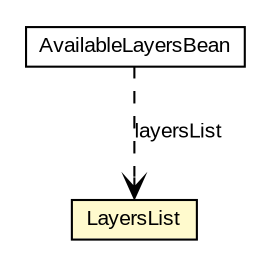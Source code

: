 #!/usr/local/bin/dot
#
# Class diagram 
# Generated by UMLGraph version R5_6-24-gf6e263 (http://www.umlgraph.org/)
#

digraph G {
	edge [fontname="arial",fontsize=10,labelfontname="arial",labelfontsize=10];
	node [fontname="arial",fontsize=10,shape=plaintext];
	nodesep=0.25;
	ranksep=0.5;
	// nl.mineleni.cbsviewer.util.AvailableLayersBean
	c2567 [label=<<table title="nl.mineleni.cbsviewer.util.AvailableLayersBean" border="0" cellborder="1" cellspacing="0" cellpadding="2" port="p" href="../AvailableLayersBean.html">
		<tr><td><table border="0" cellspacing="0" cellpadding="1">
<tr><td align="center" balign="center"> AvailableLayersBean </td></tr>
		</table></td></tr>
		</table>>, URL="../AvailableLayersBean.html", fontname="arial", fontcolor="black", fontsize=10.0];
	// nl.mineleni.cbsviewer.util.xml.LayersList
	c2569 [label=<<table title="nl.mineleni.cbsviewer.util.xml.LayersList" border="0" cellborder="1" cellspacing="0" cellpadding="2" port="p" bgcolor="lemonChiffon" href="./LayersList.html">
		<tr><td><table border="0" cellspacing="0" cellpadding="1">
<tr><td align="center" balign="center"> LayersList </td></tr>
		</table></td></tr>
		</table>>, URL="./LayersList.html", fontname="arial", fontcolor="black", fontsize=10.0];
	// nl.mineleni.cbsviewer.util.AvailableLayersBean DEPEND nl.mineleni.cbsviewer.util.xml.LayersList
	c2567:p -> c2569:p [taillabel="", label="layersList", headlabel="", fontname="arial", fontcolor="black", fontsize=10.0, color="black", arrowhead=open, style=dashed];
}

